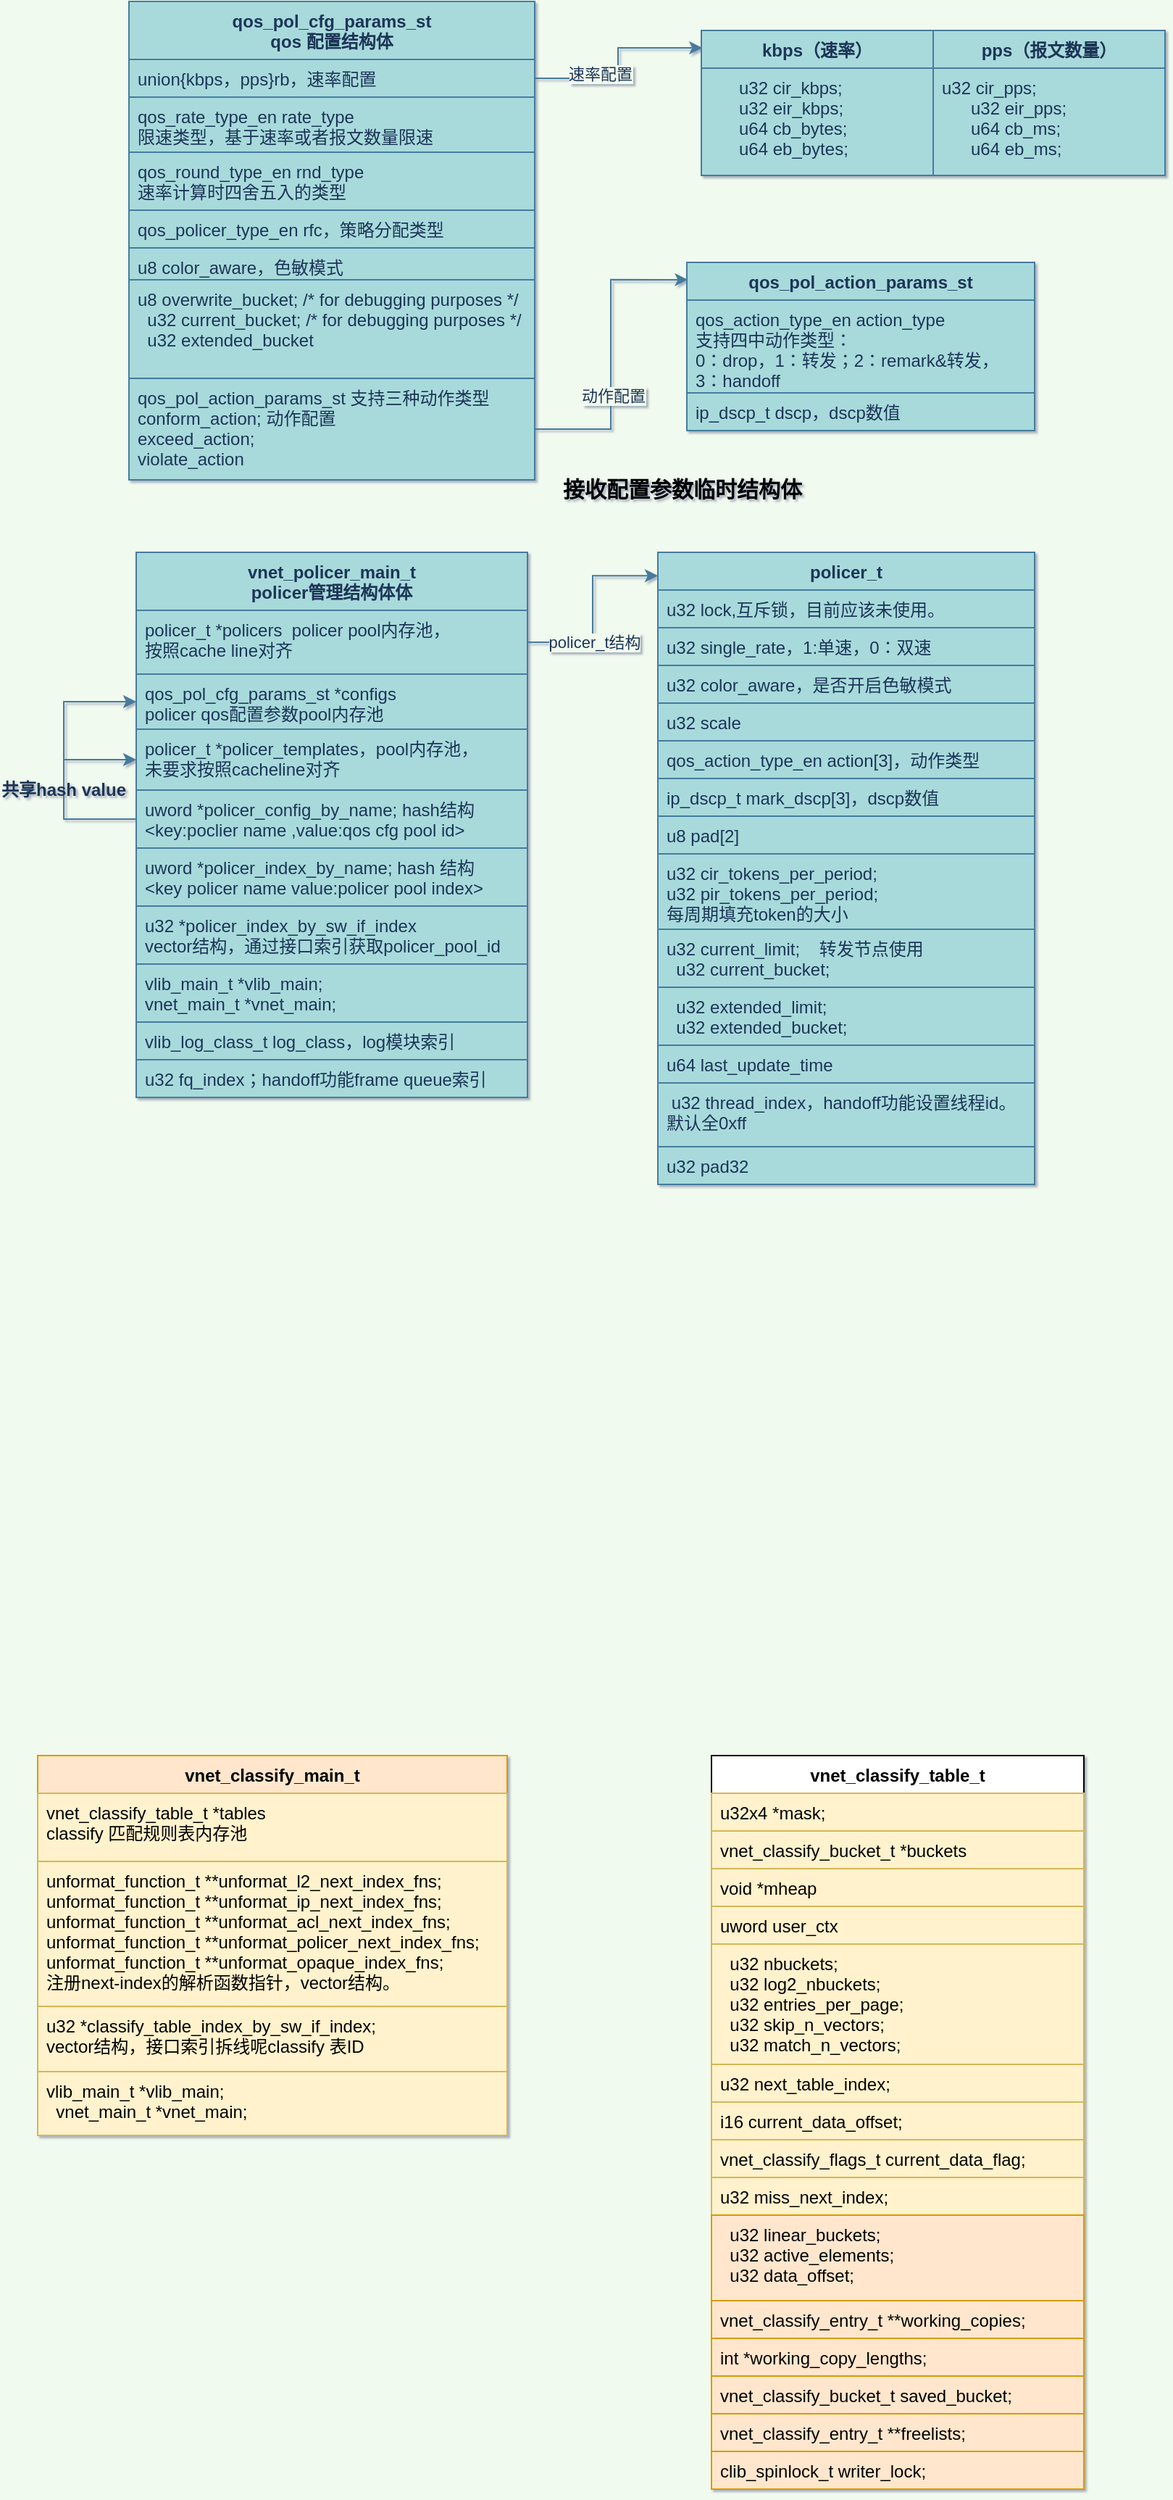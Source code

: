 <mxfile version="14.7.3" type="github">
  <diagram id="6OgHAIoOX9pApHHIhi0o" name="Page-1">
    <mxGraphModel dx="782" dy="437" grid="0" gridSize="10" guides="1" tooltips="1" connect="1" arrows="1" fold="1" page="1" pageScale="1" pageWidth="827" pageHeight="1169" background="#F1FAEE" math="0" shadow="1">
      <root>
        <mxCell id="0" />
        <mxCell id="1" parent="0" />
        <mxCell id="VG_LlP_TlRW7tgk0G426-2" value="vnet_policer_main_t&#xa;policer管理结构体体" style="swimlane;fontStyle=1;align=center;verticalAlign=top;childLayout=stackLayout;horizontal=1;startSize=40;horizontalStack=0;resizeParent=1;resizeParentMax=0;resizeLast=0;collapsible=1;marginBottom=0;fillColor=#A8DADC;strokeColor=#457B9D;fontColor=#1D3557;" parent="1" vertex="1">
          <mxGeometry x="100" y="390" width="270" height="376" as="geometry" />
        </mxCell>
        <mxCell id="VG_LlP_TlRW7tgk0G426-3" value="policer_t *policers  policer pool内存池，&#xa;按照cache line对齐" style="text;strokeColor=#457B9D;fillColor=#A8DADC;align=left;verticalAlign=top;spacingLeft=4;spacingRight=4;overflow=hidden;rotatable=0;points=[[0,0.5],[1,0.5]];portConstraint=eastwest;fontColor=#1D3557;" parent="VG_LlP_TlRW7tgk0G426-2" vertex="1">
          <mxGeometry y="40" width="270" height="44" as="geometry" />
        </mxCell>
        <mxCell id="VG_LlP_TlRW7tgk0G426-5" value="qos_pol_cfg_params_st *configs &#xa;policer qos配置参数pool内存池" style="text;strokeColor=#457B9D;fillColor=#A8DADC;align=left;verticalAlign=top;spacingLeft=4;spacingRight=4;overflow=hidden;rotatable=0;points=[[0,0.5],[1,0.5]];portConstraint=eastwest;fontColor=#1D3557;" parent="VG_LlP_TlRW7tgk0G426-2" vertex="1">
          <mxGeometry y="84" width="270" height="38" as="geometry" />
        </mxCell>
        <mxCell id="VG_LlP_TlRW7tgk0G426-6" value="policer_t *policer_templates，pool内存池，&#xa;未要求按照cacheline对齐" style="text;fillColor=#A8DADC;align=left;verticalAlign=top;spacingLeft=4;spacingRight=4;overflow=hidden;rotatable=0;points=[[0,0.5],[1,0.5]];portConstraint=eastwest;strokeColor=#457B9D;fontColor=#1D3557;" parent="VG_LlP_TlRW7tgk0G426-2" vertex="1">
          <mxGeometry y="122" width="270" height="42" as="geometry" />
        </mxCell>
        <mxCell id="VG_LlP_TlRW7tgk0G426-51" style="edgeStyle=orthogonalEdgeStyle;rounded=0;orthogonalLoop=1;jettySize=auto;html=1;exitX=0;exitY=0.5;exitDx=0;exitDy=0;entryX=0;entryY=0.5;entryDx=0;entryDy=0;labelBackgroundColor=#F1FAEE;strokeColor=#457B9D;fontColor=#1D3557;" parent="VG_LlP_TlRW7tgk0G426-2" source="VG_LlP_TlRW7tgk0G426-7" target="VG_LlP_TlRW7tgk0G426-5" edge="1">
          <mxGeometry relative="1" as="geometry">
            <Array as="points">
              <mxPoint x="-50" y="184" />
              <mxPoint x="-50" y="103" />
            </Array>
          </mxGeometry>
        </mxCell>
        <mxCell id="VG_LlP_TlRW7tgk0G426-52" style="edgeStyle=orthogonalEdgeStyle;rounded=0;orthogonalLoop=1;jettySize=auto;html=1;exitX=0;exitY=0.5;exitDx=0;exitDy=0;entryX=0;entryY=0.5;entryDx=0;entryDy=0;labelBackgroundColor=#F1FAEE;strokeColor=#457B9D;fontColor=#1D3557;" parent="VG_LlP_TlRW7tgk0G426-2" source="VG_LlP_TlRW7tgk0G426-7" target="VG_LlP_TlRW7tgk0G426-6" edge="1">
          <mxGeometry relative="1" as="geometry">
            <Array as="points">
              <mxPoint x="-50" y="184" />
              <mxPoint x="-50" y="143" />
            </Array>
          </mxGeometry>
        </mxCell>
        <mxCell id="VG_LlP_TlRW7tgk0G426-7" value="uword *policer_config_by_name; hash结构&#xa;&lt;key:poclier name ,value:qos cfg pool id&gt;" style="text;fillColor=#A8DADC;align=left;verticalAlign=top;spacingLeft=4;spacingRight=4;overflow=hidden;rotatable=0;points=[[0,0.5],[1,0.5]];portConstraint=eastwest;strokeColor=#457B9D;fontColor=#1D3557;" parent="VG_LlP_TlRW7tgk0G426-2" vertex="1">
          <mxGeometry y="164" width="270" height="40" as="geometry" />
        </mxCell>
        <mxCell id="VG_LlP_TlRW7tgk0G426-8" value="uword *policer_index_by_name; hash 结构&#xa;&lt;key policer name value:policer pool index&gt;" style="text;fillColor=#A8DADC;align=left;verticalAlign=top;spacingLeft=4;spacingRight=4;overflow=hidden;rotatable=0;points=[[0,0.5],[1,0.5]];portConstraint=eastwest;strokeColor=#457B9D;fontColor=#1D3557;" parent="VG_LlP_TlRW7tgk0G426-2" vertex="1">
          <mxGeometry y="204" width="270" height="40" as="geometry" />
        </mxCell>
        <mxCell id="VG_LlP_TlRW7tgk0G426-9" value="u32 *policer_index_by_sw_if_index&#xa;vector结构，通过接口索引获取policer_pool_id" style="text;fillColor=#A8DADC;align=left;verticalAlign=top;spacingLeft=4;spacingRight=4;overflow=hidden;rotatable=0;points=[[0,0.5],[1,0.5]];portConstraint=eastwest;strokeColor=#457B9D;fontColor=#1D3557;" parent="VG_LlP_TlRW7tgk0G426-2" vertex="1">
          <mxGeometry y="244" width="270" height="40" as="geometry" />
        </mxCell>
        <mxCell id="VG_LlP_TlRW7tgk0G426-10" value="vlib_main_t *vlib_main;&#xa;vnet_main_t *vnet_main;" style="text;fillColor=#A8DADC;align=left;verticalAlign=top;spacingLeft=4;spacingRight=4;overflow=hidden;rotatable=0;points=[[0,0.5],[1,0.5]];portConstraint=eastwest;strokeColor=#457B9D;fontColor=#1D3557;" parent="VG_LlP_TlRW7tgk0G426-2" vertex="1">
          <mxGeometry y="284" width="270" height="40" as="geometry" />
        </mxCell>
        <mxCell id="VG_LlP_TlRW7tgk0G426-11" value="vlib_log_class_t log_class，log模块索引" style="text;fillColor=#A8DADC;align=left;verticalAlign=top;spacingLeft=4;spacingRight=4;overflow=hidden;rotatable=0;points=[[0,0.5],[1,0.5]];portConstraint=eastwest;strokeColor=#457B9D;fontColor=#1D3557;" parent="VG_LlP_TlRW7tgk0G426-2" vertex="1">
          <mxGeometry y="324" width="270" height="26" as="geometry" />
        </mxCell>
        <mxCell id="VG_LlP_TlRW7tgk0G426-12" value="u32 fq_index；handoff功能frame queue索引" style="text;fillColor=#A8DADC;align=left;verticalAlign=top;spacingLeft=4;spacingRight=4;overflow=hidden;rotatable=0;points=[[0,0.5],[1,0.5]];portConstraint=eastwest;strokeColor=#457B9D;fontColor=#1D3557;" parent="VG_LlP_TlRW7tgk0G426-2" vertex="1">
          <mxGeometry y="350" width="270" height="26" as="geometry" />
        </mxCell>
        <mxCell id="VG_LlP_TlRW7tgk0G426-13" value="policer_t" style="swimlane;fontStyle=1;align=center;verticalAlign=top;childLayout=stackLayout;horizontal=1;startSize=26;horizontalStack=0;resizeParent=1;resizeParentMax=0;resizeLast=0;collapsible=1;marginBottom=0;strokeColor=#457B9D;fillColor=#A8DADC;fontColor=#1D3557;" parent="1" vertex="1">
          <mxGeometry x="460" y="390" width="260" height="436" as="geometry" />
        </mxCell>
        <mxCell id="VG_LlP_TlRW7tgk0G426-14" value="u32 lock,互斥锁，目前应该未使用。" style="text;strokeColor=#457B9D;fillColor=#A8DADC;align=left;verticalAlign=top;spacingLeft=4;spacingRight=4;overflow=hidden;rotatable=0;points=[[0,0.5],[1,0.5]];portConstraint=eastwest;fontColor=#1D3557;" parent="VG_LlP_TlRW7tgk0G426-13" vertex="1">
          <mxGeometry y="26" width="260" height="26" as="geometry" />
        </mxCell>
        <mxCell id="VG_LlP_TlRW7tgk0G426-16" value="u32 single_rate，1:单速，0：双速" style="text;fillColor=#A8DADC;align=left;verticalAlign=top;spacingLeft=4;spacingRight=4;overflow=hidden;rotatable=0;points=[[0,0.5],[1,0.5]];portConstraint=eastwest;strokeColor=#457B9D;fontColor=#1D3557;" parent="VG_LlP_TlRW7tgk0G426-13" vertex="1">
          <mxGeometry y="52" width="260" height="26" as="geometry" />
        </mxCell>
        <mxCell id="VG_LlP_TlRW7tgk0G426-17" value="u32 color_aware，是否开启色敏模式" style="text;fillColor=#A8DADC;align=left;verticalAlign=top;spacingLeft=4;spacingRight=4;overflow=hidden;rotatable=0;points=[[0,0.5],[1,0.5]];portConstraint=eastwest;strokeColor=#457B9D;fontColor=#1D3557;" parent="VG_LlP_TlRW7tgk0G426-13" vertex="1">
          <mxGeometry y="78" width="260" height="26" as="geometry" />
        </mxCell>
        <mxCell id="VG_LlP_TlRW7tgk0G426-18" value="u32 scale" style="text;fillColor=#A8DADC;align=left;verticalAlign=top;spacingLeft=4;spacingRight=4;overflow=hidden;rotatable=0;points=[[0,0.5],[1,0.5]];portConstraint=eastwest;strokeColor=#457B9D;fontColor=#1D3557;" parent="VG_LlP_TlRW7tgk0G426-13" vertex="1">
          <mxGeometry y="104" width="260" height="26" as="geometry" />
        </mxCell>
        <mxCell id="VG_LlP_TlRW7tgk0G426-19" value="qos_action_type_en action[3]，动作类型" style="text;fillColor=#A8DADC;align=left;verticalAlign=top;spacingLeft=4;spacingRight=4;overflow=hidden;rotatable=0;points=[[0,0.5],[1,0.5]];portConstraint=eastwest;strokeColor=#457B9D;fontColor=#1D3557;" parent="VG_LlP_TlRW7tgk0G426-13" vertex="1">
          <mxGeometry y="130" width="260" height="26" as="geometry" />
        </mxCell>
        <mxCell id="VG_LlP_TlRW7tgk0G426-20" value="ip_dscp_t mark_dscp[3]，dscp数值" style="text;fillColor=#A8DADC;align=left;verticalAlign=top;spacingLeft=4;spacingRight=4;overflow=hidden;rotatable=0;points=[[0,0.5],[1,0.5]];portConstraint=eastwest;strokeColor=#457B9D;fontColor=#1D3557;" parent="VG_LlP_TlRW7tgk0G426-13" vertex="1">
          <mxGeometry y="156" width="260" height="26" as="geometry" />
        </mxCell>
        <mxCell id="VG_LlP_TlRW7tgk0G426-21" value="u8 pad[2]" style="text;fillColor=#A8DADC;align=left;verticalAlign=top;spacingLeft=4;spacingRight=4;overflow=hidden;rotatable=0;points=[[0,0.5],[1,0.5]];portConstraint=eastwest;strokeColor=#457B9D;fontColor=#1D3557;" parent="VG_LlP_TlRW7tgk0G426-13" vertex="1">
          <mxGeometry y="182" width="260" height="26" as="geometry" />
        </mxCell>
        <mxCell id="VG_LlP_TlRW7tgk0G426-23" value="u32 cir_tokens_per_period;&#xa;u32 pir_tokens_per_period;&#xa;每周期填充token的大小" style="text;fillColor=#A8DADC;align=left;verticalAlign=top;spacingLeft=4;spacingRight=4;overflow=hidden;rotatable=0;points=[[0,0.5],[1,0.5]];portConstraint=eastwest;strokeColor=#457B9D;fontColor=#1D3557;" parent="VG_LlP_TlRW7tgk0G426-13" vertex="1">
          <mxGeometry y="208" width="260" height="52" as="geometry" />
        </mxCell>
        <mxCell id="VG_LlP_TlRW7tgk0G426-24" value="u32 current_limit;    转发节点使用&#xa;  u32 current_bucket;" style="text;fillColor=#A8DADC;align=left;verticalAlign=top;spacingLeft=4;spacingRight=4;overflow=hidden;rotatable=0;points=[[0,0.5],[1,0.5]];portConstraint=eastwest;strokeColor=#457B9D;fontColor=#1D3557;" parent="VG_LlP_TlRW7tgk0G426-13" vertex="1">
          <mxGeometry y="260" width="260" height="40" as="geometry" />
        </mxCell>
        <mxCell id="VG_LlP_TlRW7tgk0G426-22" value="  u32 extended_limit;&#xa;  u32 extended_bucket;" style="text;fillColor=#A8DADC;align=left;verticalAlign=top;spacingLeft=4;spacingRight=4;overflow=hidden;rotatable=0;points=[[0,0.5],[1,0.5]];portConstraint=eastwest;strokeColor=#457B9D;fontColor=#1D3557;" parent="VG_LlP_TlRW7tgk0G426-13" vertex="1">
          <mxGeometry y="300" width="260" height="40" as="geometry" />
        </mxCell>
        <mxCell id="VG_LlP_TlRW7tgk0G426-25" value="u64 last_update_time" style="text;fillColor=#A8DADC;align=left;verticalAlign=top;spacingLeft=4;spacingRight=4;overflow=hidden;rotatable=0;points=[[0,0.5],[1,0.5]];portConstraint=eastwest;strokeColor=#457B9D;fontColor=#1D3557;" parent="VG_LlP_TlRW7tgk0G426-13" vertex="1">
          <mxGeometry y="340" width="260" height="26" as="geometry" />
        </mxCell>
        <mxCell id="VG_LlP_TlRW7tgk0G426-26" value=" u32 thread_index，handoff功能设置线程id。&#xa;默认全0xff" style="text;fillColor=#A8DADC;align=left;verticalAlign=top;spacingLeft=4;spacingRight=4;overflow=hidden;rotatable=0;points=[[0,0.5],[1,0.5]];portConstraint=eastwest;strokeColor=#457B9D;fontColor=#1D3557;" parent="VG_LlP_TlRW7tgk0G426-13" vertex="1">
          <mxGeometry y="366" width="260" height="44" as="geometry" />
        </mxCell>
        <mxCell id="VG_LlP_TlRW7tgk0G426-27" value="u32 pad32" style="text;fillColor=#A8DADC;align=left;verticalAlign=top;spacingLeft=4;spacingRight=4;overflow=hidden;rotatable=0;points=[[0,0.5],[1,0.5]];portConstraint=eastwest;strokeColor=#457B9D;fontColor=#1D3557;" parent="VG_LlP_TlRW7tgk0G426-13" vertex="1">
          <mxGeometry y="410" width="260" height="26" as="geometry" />
        </mxCell>
        <mxCell id="VG_LlP_TlRW7tgk0G426-28" value="qos_pol_cfg_params_st&#xa;qos 配置结构体" style="swimlane;fontStyle=1;align=center;verticalAlign=top;childLayout=stackLayout;horizontal=1;startSize=40;horizontalStack=0;resizeParent=1;resizeParentMax=0;resizeLast=0;collapsible=1;marginBottom=0;strokeColor=#457B9D;fillColor=#A8DADC;fontColor=#1D3557;" parent="1" vertex="1">
          <mxGeometry x="95" y="10" width="280" height="330" as="geometry" />
        </mxCell>
        <mxCell id="VG_LlP_TlRW7tgk0G426-29" value="union{kbps，pps}rb，速率配置" style="text;strokeColor=#457B9D;fillColor=#A8DADC;align=left;verticalAlign=top;spacingLeft=4;spacingRight=4;overflow=hidden;rotatable=0;points=[[0,0.5],[1,0.5]];portConstraint=eastwest;fontColor=#1D3557;" parent="VG_LlP_TlRW7tgk0G426-28" vertex="1">
          <mxGeometry y="40" width="280" height="26" as="geometry" />
        </mxCell>
        <mxCell id="VG_LlP_TlRW7tgk0G426-31" value="qos_rate_type_en rate_type&#xa;限速类型，基于速率或者报文数量限速" style="text;fillColor=#A8DADC;align=left;verticalAlign=top;spacingLeft=4;spacingRight=4;overflow=hidden;rotatable=0;points=[[0,0.5],[1,0.5]];portConstraint=eastwest;strokeColor=#457B9D;fontColor=#1D3557;" parent="VG_LlP_TlRW7tgk0G426-28" vertex="1">
          <mxGeometry y="66" width="280" height="38" as="geometry" />
        </mxCell>
        <mxCell id="VG_LlP_TlRW7tgk0G426-32" value="qos_round_type_en rnd_type&#xa;速率计算时四舍五入的类型" style="text;fillColor=#A8DADC;align=left;verticalAlign=top;spacingLeft=4;spacingRight=4;overflow=hidden;rotatable=0;points=[[0,0.5],[1,0.5]];portConstraint=eastwest;strokeColor=#457B9D;fontColor=#1D3557;" parent="VG_LlP_TlRW7tgk0G426-28" vertex="1">
          <mxGeometry y="104" width="280" height="40" as="geometry" />
        </mxCell>
        <mxCell id="VG_LlP_TlRW7tgk0G426-33" value="qos_policer_type_en rfc，策略分配类型" style="text;fillColor=#A8DADC;align=left;verticalAlign=top;spacingLeft=4;spacingRight=4;overflow=hidden;rotatable=0;points=[[0,0.5],[1,0.5]];portConstraint=eastwest;strokeColor=#457B9D;fontColor=#1D3557;" parent="VG_LlP_TlRW7tgk0G426-28" vertex="1">
          <mxGeometry y="144" width="280" height="26" as="geometry" />
        </mxCell>
        <mxCell id="VG_LlP_TlRW7tgk0G426-34" value="u8 color_aware，色敏模式" style="text;fillColor=#A8DADC;align=left;verticalAlign=top;spacingLeft=4;spacingRight=4;overflow=hidden;rotatable=0;points=[[0,0.5],[1,0.5]];portConstraint=eastwest;strokeColor=#457B9D;fontColor=#1D3557;" parent="VG_LlP_TlRW7tgk0G426-28" vertex="1">
          <mxGeometry y="170" width="280" height="22" as="geometry" />
        </mxCell>
        <mxCell id="VG_LlP_TlRW7tgk0G426-36" value="u8 overwrite_bucket;  /* for debugging purposes */&#xa;  u32 current_bucket;  /* for debugging purposes */&#xa;  u32 extended_bucket" style="text;fillColor=#A8DADC;align=left;verticalAlign=top;spacingLeft=4;spacingRight=4;overflow=hidden;rotatable=0;points=[[0,0.5],[1,0.5]];portConstraint=eastwest;strokeColor=#457B9D;fontColor=#1D3557;" parent="VG_LlP_TlRW7tgk0G426-28" vertex="1">
          <mxGeometry y="192" width="280" height="68" as="geometry" />
        </mxCell>
        <mxCell id="VG_LlP_TlRW7tgk0G426-37" value="qos_pol_action_params_st 支持三种动作类型&#xa;conform_action; 动作配置&#xa; exceed_action;&#xa; violate_action" style="text;fillColor=#A8DADC;align=left;verticalAlign=top;spacingLeft=4;spacingRight=4;overflow=hidden;rotatable=0;points=[[0,0.5],[1,0.5]];portConstraint=eastwest;strokeColor=#457B9D;fontColor=#1D3557;" parent="VG_LlP_TlRW7tgk0G426-28" vertex="1">
          <mxGeometry y="260" width="280" height="70" as="geometry" />
        </mxCell>
        <mxCell id="VG_LlP_TlRW7tgk0G426-38" value="kbps（速率）" style="swimlane;fontStyle=1;align=center;verticalAlign=top;childLayout=stackLayout;horizontal=1;startSize=26;horizontalStack=0;resizeParent=1;resizeParentMax=0;resizeLast=0;collapsible=1;marginBottom=0;strokeColor=#457B9D;fillColor=#A8DADC;fontColor=#1D3557;" parent="1" vertex="1">
          <mxGeometry x="490" y="30" width="160" height="100" as="geometry" />
        </mxCell>
        <mxCell id="VG_LlP_TlRW7tgk0G426-39" value="      u32 cir_kbps;&#xa;      u32 eir_kbps;&#xa;      u64 cb_bytes;&#xa;      u64 eb_bytes;" style="text;strokeColor=#457B9D;fillColor=#A8DADC;align=left;verticalAlign=top;spacingLeft=4;spacingRight=4;overflow=hidden;rotatable=0;points=[[0,0.5],[1,0.5]];portConstraint=eastwest;fontColor=#1D3557;" parent="VG_LlP_TlRW7tgk0G426-38" vertex="1">
          <mxGeometry y="26" width="160" height="74" as="geometry" />
        </mxCell>
        <mxCell id="VG_LlP_TlRW7tgk0G426-42" value="pps（报文数量）" style="swimlane;fontStyle=1;align=center;verticalAlign=top;childLayout=stackLayout;horizontal=1;startSize=26;horizontalStack=0;resizeParent=1;resizeParentMax=0;resizeLast=0;collapsible=1;marginBottom=0;strokeColor=#457B9D;fillColor=#A8DADC;fontColor=#1D3557;" parent="1" vertex="1">
          <mxGeometry x="650" y="30" width="160" height="100" as="geometry" />
        </mxCell>
        <mxCell id="VG_LlP_TlRW7tgk0G426-43" value="u32 cir_pps;&#xa;      u32 eir_pps;&#xa;      u64 cb_ms;&#xa;      u64 eb_ms;" style="text;strokeColor=#457B9D;fillColor=#A8DADC;align=left;verticalAlign=top;spacingLeft=4;spacingRight=4;overflow=hidden;rotatable=0;points=[[0,0.5],[1,0.5]];portConstraint=eastwest;fontColor=#1D3557;" parent="VG_LlP_TlRW7tgk0G426-42" vertex="1">
          <mxGeometry y="26" width="160" height="74" as="geometry" />
        </mxCell>
        <mxCell id="VG_LlP_TlRW7tgk0G426-47" value="qos_pol_action_params_st" style="swimlane;fontStyle=1;align=center;verticalAlign=top;childLayout=stackLayout;horizontal=1;startSize=26;horizontalStack=0;resizeParent=1;resizeParentMax=0;resizeLast=0;collapsible=1;marginBottom=0;strokeColor=#457B9D;fillColor=#A8DADC;fontColor=#1D3557;" parent="1" vertex="1">
          <mxGeometry x="480" y="190" width="240" height="116" as="geometry" />
        </mxCell>
        <mxCell id="VG_LlP_TlRW7tgk0G426-48" value="qos_action_type_en action_type&#xa;支持四中动作类型：&#xa;0：drop，1：转发；2：remark&amp;转发，&#xa;3：handoff" style="text;strokeColor=#457B9D;fillColor=#A8DADC;align=left;verticalAlign=top;spacingLeft=4;spacingRight=4;overflow=hidden;rotatable=0;points=[[0,0.5],[1,0.5]];portConstraint=eastwest;fontColor=#1D3557;" parent="VG_LlP_TlRW7tgk0G426-47" vertex="1">
          <mxGeometry y="26" width="240" height="64" as="geometry" />
        </mxCell>
        <mxCell id="VG_LlP_TlRW7tgk0G426-50" value="ip_dscp_t dscp，dscp数值" style="text;strokeColor=#457B9D;fillColor=#A8DADC;align=left;verticalAlign=top;spacingLeft=4;spacingRight=4;overflow=hidden;rotatable=0;points=[[0,0.5],[1,0.5]];portConstraint=eastwest;fontColor=#1D3557;" parent="VG_LlP_TlRW7tgk0G426-47" vertex="1">
          <mxGeometry y="90" width="240" height="26" as="geometry" />
        </mxCell>
        <mxCell id="VG_LlP_TlRW7tgk0G426-53" value="共享hash value" style="text;align=center;fontStyle=1;verticalAlign=middle;spacingLeft=3;spacingRight=3;strokeColor=none;rotatable=0;points=[[0,0.5],[1,0.5]];portConstraint=eastwest;fontColor=#1D3557;" parent="1" vertex="1">
          <mxGeometry x="10" y="540" width="80" height="26" as="geometry" />
        </mxCell>
        <mxCell id="VG_LlP_TlRW7tgk0G426-56" style="edgeStyle=orthogonalEdgeStyle;rounded=0;orthogonalLoop=1;jettySize=auto;html=1;exitX=1;exitY=0.5;exitDx=0;exitDy=0;entryX=0;entryY=0.037;entryDx=0;entryDy=0;entryPerimeter=0;labelBackgroundColor=#F1FAEE;strokeColor=#457B9D;fontColor=#1D3557;" parent="1" source="VG_LlP_TlRW7tgk0G426-3" target="VG_LlP_TlRW7tgk0G426-13" edge="1">
          <mxGeometry relative="1" as="geometry" />
        </mxCell>
        <mxCell id="VG_LlP_TlRW7tgk0G426-57" value="policer_t结构" style="edgeLabel;html=1;align=center;verticalAlign=middle;resizable=0;points=[];labelBackgroundColor=#F1FAEE;fontColor=#1D3557;" parent="VG_LlP_TlRW7tgk0G426-56" vertex="1" connectable="0">
          <mxGeometry x="-0.329" y="-1" relative="1" as="geometry">
            <mxPoint as="offset" />
          </mxGeometry>
        </mxCell>
        <mxCell id="VG_LlP_TlRW7tgk0G426-58" style="edgeStyle=orthogonalEdgeStyle;rounded=0;orthogonalLoop=1;jettySize=auto;html=1;exitX=1;exitY=0.5;exitDx=0;exitDy=0;entryX=0.004;entryY=0.12;entryDx=0;entryDy=0;entryPerimeter=0;labelBackgroundColor=#F1FAEE;strokeColor=#457B9D;fontColor=#1D3557;" parent="1" source="VG_LlP_TlRW7tgk0G426-29" target="VG_LlP_TlRW7tgk0G426-38" edge="1">
          <mxGeometry relative="1" as="geometry" />
        </mxCell>
        <mxCell id="VG_LlP_TlRW7tgk0G426-59" value="速率配置" style="edgeLabel;html=1;align=center;verticalAlign=middle;resizable=0;points=[];labelBackgroundColor=#F1FAEE;fontColor=#1D3557;" parent="VG_LlP_TlRW7tgk0G426-58" vertex="1" connectable="0">
          <mxGeometry x="-0.352" y="3" relative="1" as="geometry">
            <mxPoint as="offset" />
          </mxGeometry>
        </mxCell>
        <mxCell id="VG_LlP_TlRW7tgk0G426-60" style="edgeStyle=orthogonalEdgeStyle;rounded=0;orthogonalLoop=1;jettySize=auto;html=1;exitX=1;exitY=0.5;exitDx=0;exitDy=0;entryX=0.003;entryY=0.103;entryDx=0;entryDy=0;entryPerimeter=0;labelBackgroundColor=#F1FAEE;strokeColor=#457B9D;fontColor=#1D3557;" parent="1" source="VG_LlP_TlRW7tgk0G426-37" target="VG_LlP_TlRW7tgk0G426-47" edge="1">
          <mxGeometry relative="1" as="geometry" />
        </mxCell>
        <mxCell id="VG_LlP_TlRW7tgk0G426-61" value="动作配置" style="edgeLabel;html=1;align=center;verticalAlign=middle;resizable=0;points=[];labelBackgroundColor=#F1FAEE;fontColor=#1D3557;" parent="VG_LlP_TlRW7tgk0G426-60" vertex="1" connectable="0">
          <mxGeometry x="-0.277" y="-1" relative="1" as="geometry">
            <mxPoint as="offset" />
          </mxGeometry>
        </mxCell>
        <mxCell id="0go8Z7dsXnYSOvCUR9jS-1" value="接收配置参数临时结构体" style="text;html=1;strokeColor=none;fillColor=none;align=center;verticalAlign=middle;whiteSpace=wrap;rounded=0;fontStyle=1;fontSize=15;" parent="1" vertex="1">
          <mxGeometry x="385" y="336" width="184" height="20" as="geometry" />
        </mxCell>
        <mxCell id="0z_VEiuhw0DwLzbFKixf-1" value="vnet_classify_main_t" style="swimlane;fontStyle=1;align=center;verticalAlign=top;childLayout=stackLayout;horizontal=1;startSize=26;horizontalStack=0;resizeParent=1;resizeParentMax=0;resizeLast=0;collapsible=1;marginBottom=0;fillColor=#ffe6cc;strokeColor=#d79b00;" vertex="1" parent="1">
          <mxGeometry x="32" y="1220" width="324" height="262" as="geometry" />
        </mxCell>
        <mxCell id="0z_VEiuhw0DwLzbFKixf-2" value="vnet_classify_table_t *tables&#xa;classify 匹配规则表内存池" style="text;strokeColor=#d6b656;fillColor=#fff2cc;align=left;verticalAlign=top;spacingLeft=4;spacingRight=4;overflow=hidden;rotatable=0;points=[[0,0.5],[1,0.5]];portConstraint=eastwest;" vertex="1" parent="0z_VEiuhw0DwLzbFKixf-1">
          <mxGeometry y="26" width="324" height="47" as="geometry" />
        </mxCell>
        <mxCell id="0z_VEiuhw0DwLzbFKixf-4" value="unformat_function_t **unformat_l2_next_index_fns;&#xa;unformat_function_t **unformat_ip_next_index_fns;&#xa;unformat_function_t **unformat_acl_next_index_fns;&#xa;unformat_function_t **unformat_policer_next_index_fns;&#xa;unformat_function_t **unformat_opaque_index_fns;&#xa;注册next-index的解析函数指针，vector结构。" style="text;fillColor=#fff2cc;align=left;verticalAlign=top;spacingLeft=4;spacingRight=4;overflow=hidden;rotatable=0;points=[[0,0.5],[1,0.5]];portConstraint=eastwest;strokeColor=#d6b656;" vertex="1" parent="0z_VEiuhw0DwLzbFKixf-1">
          <mxGeometry y="73" width="324" height="100" as="geometry" />
        </mxCell>
        <mxCell id="0z_VEiuhw0DwLzbFKixf-5" value="u32 *classify_table_index_by_sw_if_index; &#xa;vector结构，接口索引拆线呢classify 表ID" style="text;fillColor=#fff2cc;align=left;verticalAlign=top;spacingLeft=4;spacingRight=4;overflow=hidden;rotatable=0;points=[[0,0.5],[1,0.5]];portConstraint=eastwest;strokeColor=#d6b656;" vertex="1" parent="0z_VEiuhw0DwLzbFKixf-1">
          <mxGeometry y="173" width="324" height="45" as="geometry" />
        </mxCell>
        <mxCell id="0z_VEiuhw0DwLzbFKixf-6" value="vlib_main_t *vlib_main;&#xa;  vnet_main_t *vnet_main;" style="text;fillColor=#fff2cc;align=left;verticalAlign=top;spacingLeft=4;spacingRight=4;overflow=hidden;rotatable=0;points=[[0,0.5],[1,0.5]];portConstraint=eastwest;strokeColor=#d6b656;" vertex="1" parent="0z_VEiuhw0DwLzbFKixf-1">
          <mxGeometry y="218" width="324" height="44" as="geometry" />
        </mxCell>
        <mxCell id="0z_VEiuhw0DwLzbFKixf-10" value="vnet_classify_table_t" style="swimlane;fontStyle=1;align=center;verticalAlign=top;childLayout=stackLayout;horizontal=1;startSize=26;horizontalStack=0;resizeParent=1;resizeParentMax=0;resizeLast=0;collapsible=1;marginBottom=0;strokeColor=#000000;" vertex="1" parent="1">
          <mxGeometry x="497" y="1220" width="257" height="506" as="geometry" />
        </mxCell>
        <mxCell id="0z_VEiuhw0DwLzbFKixf-11" value="u32x4 *mask;" style="text;strokeColor=#d6b656;fillColor=#fff2cc;align=left;verticalAlign=top;spacingLeft=4;spacingRight=4;overflow=hidden;rotatable=0;points=[[0,0.5],[1,0.5]];portConstraint=eastwest;" vertex="1" parent="0z_VEiuhw0DwLzbFKixf-10">
          <mxGeometry y="26" width="257" height="26" as="geometry" />
        </mxCell>
        <mxCell id="0z_VEiuhw0DwLzbFKixf-13" value="vnet_classify_bucket_t *buckets" style="text;fillColor=#fff2cc;align=left;verticalAlign=top;spacingLeft=4;spacingRight=4;overflow=hidden;rotatable=0;points=[[0,0.5],[1,0.5]];portConstraint=eastwest;strokeColor=#d6b656;" vertex="1" parent="0z_VEiuhw0DwLzbFKixf-10">
          <mxGeometry y="52" width="257" height="26" as="geometry" />
        </mxCell>
        <mxCell id="0z_VEiuhw0DwLzbFKixf-14" value="void *mheap" style="text;fillColor=#fff2cc;align=left;verticalAlign=top;spacingLeft=4;spacingRight=4;overflow=hidden;rotatable=0;points=[[0,0.5],[1,0.5]];portConstraint=eastwest;strokeColor=#d6b656;" vertex="1" parent="0z_VEiuhw0DwLzbFKixf-10">
          <mxGeometry y="78" width="257" height="26" as="geometry" />
        </mxCell>
        <mxCell id="0z_VEiuhw0DwLzbFKixf-15" value="uword user_ctx" style="text;fillColor=#fff2cc;align=left;verticalAlign=top;spacingLeft=4;spacingRight=4;overflow=hidden;rotatable=0;points=[[0,0.5],[1,0.5]];portConstraint=eastwest;strokeColor=#d6b656;" vertex="1" parent="0z_VEiuhw0DwLzbFKixf-10">
          <mxGeometry y="104" width="257" height="26" as="geometry" />
        </mxCell>
        <mxCell id="0z_VEiuhw0DwLzbFKixf-16" value="  u32 nbuckets;&#xa;  u32 log2_nbuckets;&#xa;  u32 entries_per_page;&#xa;  u32 skip_n_vectors;&#xa;  u32 match_n_vectors;" style="text;fillColor=#fff2cc;align=left;verticalAlign=top;spacingLeft=4;spacingRight=4;overflow=hidden;rotatable=0;points=[[0,0.5],[1,0.5]];portConstraint=eastwest;strokeColor=#d6b656;" vertex="1" parent="0z_VEiuhw0DwLzbFKixf-10">
          <mxGeometry y="130" width="257" height="83" as="geometry" />
        </mxCell>
        <mxCell id="0z_VEiuhw0DwLzbFKixf-17" value="u32 next_table_index;" style="text;fillColor=#fff2cc;align=left;verticalAlign=top;spacingLeft=4;spacingRight=4;overflow=hidden;rotatable=0;points=[[0,0.5],[1,0.5]];portConstraint=eastwest;strokeColor=#d6b656;" vertex="1" parent="0z_VEiuhw0DwLzbFKixf-10">
          <mxGeometry y="213" width="257" height="26" as="geometry" />
        </mxCell>
        <mxCell id="0z_VEiuhw0DwLzbFKixf-18" value="i16 current_data_offset;" style="text;fillColor=#fff2cc;align=left;verticalAlign=top;spacingLeft=4;spacingRight=4;overflow=hidden;rotatable=0;points=[[0,0.5],[1,0.5]];portConstraint=eastwest;strokeColor=#d6b656;" vertex="1" parent="0z_VEiuhw0DwLzbFKixf-10">
          <mxGeometry y="239" width="257" height="26" as="geometry" />
        </mxCell>
        <mxCell id="0z_VEiuhw0DwLzbFKixf-19" value="vnet_classify_flags_t current_data_flag;" style="text;fillColor=#fff2cc;align=left;verticalAlign=top;spacingLeft=4;spacingRight=4;overflow=hidden;rotatable=0;points=[[0,0.5],[1,0.5]];portConstraint=eastwest;strokeColor=#d6b656;" vertex="1" parent="0z_VEiuhw0DwLzbFKixf-10">
          <mxGeometry y="265" width="257" height="26" as="geometry" />
        </mxCell>
        <mxCell id="0z_VEiuhw0DwLzbFKixf-20" value="u32 miss_next_index;" style="text;fillColor=#fff2cc;align=left;verticalAlign=top;spacingLeft=4;spacingRight=4;overflow=hidden;rotatable=0;points=[[0,0.5],[1,0.5]];portConstraint=eastwest;strokeColor=#d6b656;" vertex="1" parent="0z_VEiuhw0DwLzbFKixf-10">
          <mxGeometry y="291" width="257" height="26" as="geometry" />
        </mxCell>
        <mxCell id="0z_VEiuhw0DwLzbFKixf-21" value="  u32 linear_buckets;&#xa;  u32 active_elements;&#xa;  u32 data_offset;" style="text;fillColor=#ffe6cc;align=left;verticalAlign=top;spacingLeft=4;spacingRight=4;overflow=hidden;rotatable=0;points=[[0,0.5],[1,0.5]];portConstraint=eastwest;strokeColor=#d79b00;" vertex="1" parent="0z_VEiuhw0DwLzbFKixf-10">
          <mxGeometry y="317" width="257" height="59" as="geometry" />
        </mxCell>
        <mxCell id="0z_VEiuhw0DwLzbFKixf-22" value="vnet_classify_entry_t **working_copies;" style="text;fillColor=#ffe6cc;align=left;verticalAlign=top;spacingLeft=4;spacingRight=4;overflow=hidden;rotatable=0;points=[[0,0.5],[1,0.5]];portConstraint=eastwest;strokeColor=#d79b00;" vertex="1" parent="0z_VEiuhw0DwLzbFKixf-10">
          <mxGeometry y="376" width="257" height="26" as="geometry" />
        </mxCell>
        <mxCell id="0z_VEiuhw0DwLzbFKixf-24" value="int *working_copy_lengths;" style="text;fillColor=#ffe6cc;align=left;verticalAlign=top;spacingLeft=4;spacingRight=4;overflow=hidden;rotatable=0;points=[[0,0.5],[1,0.5]];portConstraint=eastwest;strokeColor=#d79b00;" vertex="1" parent="0z_VEiuhw0DwLzbFKixf-10">
          <mxGeometry y="402" width="257" height="26" as="geometry" />
        </mxCell>
        <mxCell id="0z_VEiuhw0DwLzbFKixf-25" value="vnet_classify_bucket_t saved_bucket;" style="text;fillColor=#ffe6cc;align=left;verticalAlign=top;spacingLeft=4;spacingRight=4;overflow=hidden;rotatable=0;points=[[0,0.5],[1,0.5]];portConstraint=eastwest;strokeColor=#d79b00;" vertex="1" parent="0z_VEiuhw0DwLzbFKixf-10">
          <mxGeometry y="428" width="257" height="26" as="geometry" />
        </mxCell>
        <mxCell id="0z_VEiuhw0DwLzbFKixf-26" value="vnet_classify_entry_t **freelists;" style="text;fillColor=#ffe6cc;align=left;verticalAlign=top;spacingLeft=4;spacingRight=4;overflow=hidden;rotatable=0;points=[[0,0.5],[1,0.5]];portConstraint=eastwest;strokeColor=#d79b00;" vertex="1" parent="0z_VEiuhw0DwLzbFKixf-10">
          <mxGeometry y="454" width="257" height="26" as="geometry" />
        </mxCell>
        <mxCell id="0z_VEiuhw0DwLzbFKixf-27" value="clib_spinlock_t writer_lock;" style="text;fillColor=#ffe6cc;align=left;verticalAlign=top;spacingLeft=4;spacingRight=4;overflow=hidden;rotatable=0;points=[[0,0.5],[1,0.5]];portConstraint=eastwest;strokeColor=#d79b00;" vertex="1" parent="0z_VEiuhw0DwLzbFKixf-10">
          <mxGeometry y="480" width="257" height="26" as="geometry" />
        </mxCell>
      </root>
    </mxGraphModel>
  </diagram>
</mxfile>
